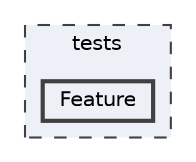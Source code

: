digraph "tests/Feature"
{
 // LATEX_PDF_SIZE
  bgcolor="transparent";
  edge [fontname=Helvetica,fontsize=10,labelfontname=Helvetica,labelfontsize=10];
  node [fontname=Helvetica,fontsize=10,shape=box,height=0.2,width=0.4];
  compound=true
  subgraph clusterdir_59425e443f801f1f2fd8bbe4959a3ccf {
    graph [ bgcolor="#edf0f7", pencolor="grey25", label="tests", fontname=Helvetica,fontsize=10 style="filled,dashed", URL="dir_59425e443f801f1f2fd8bbe4959a3ccf.html",tooltip=""]
  dir_1057ba24cb36a192ee1f0da6482e35b0 [label="Feature", fillcolor="#edf0f7", color="grey25", style="filled,bold", URL="dir_1057ba24cb36a192ee1f0da6482e35b0.html",tooltip=""];
  }
}
